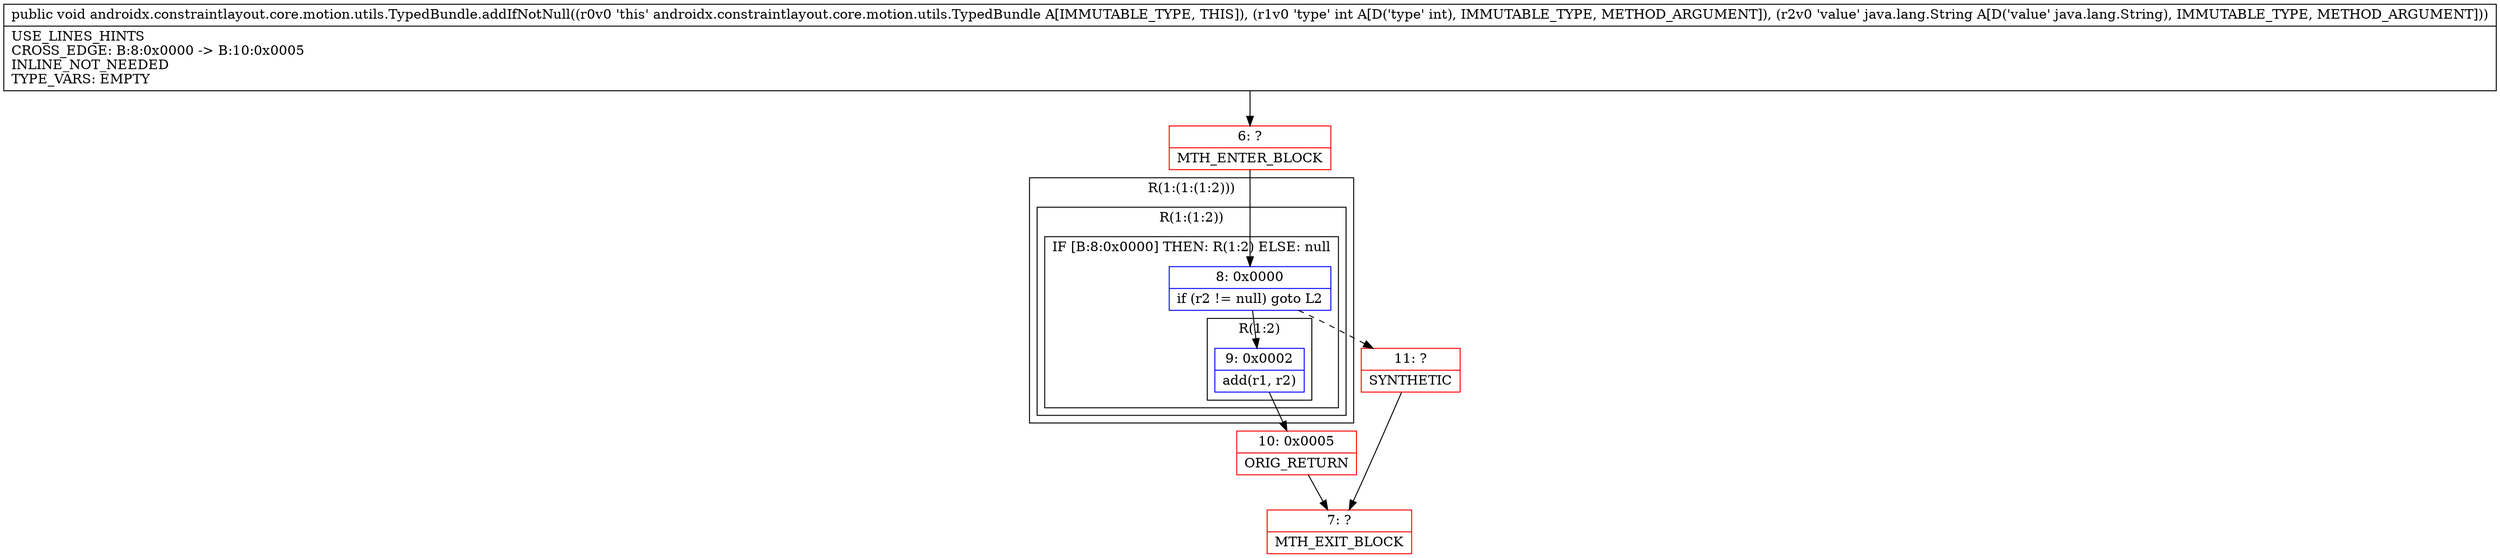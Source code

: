 digraph "CFG forandroidx.constraintlayout.core.motion.utils.TypedBundle.addIfNotNull(ILjava\/lang\/String;)V" {
subgraph cluster_Region_1603727010 {
label = "R(1:(1:(1:2)))";
node [shape=record,color=blue];
subgraph cluster_Region_1966910783 {
label = "R(1:(1:2))";
node [shape=record,color=blue];
subgraph cluster_IfRegion_337099122 {
label = "IF [B:8:0x0000] THEN: R(1:2) ELSE: null";
node [shape=record,color=blue];
Node_8 [shape=record,label="{8\:\ 0x0000|if (r2 != null) goto L2\l}"];
subgraph cluster_Region_281432055 {
label = "R(1:2)";
node [shape=record,color=blue];
Node_9 [shape=record,label="{9\:\ 0x0002|add(r1, r2)\l}"];
}
}
}
}
Node_6 [shape=record,color=red,label="{6\:\ ?|MTH_ENTER_BLOCK\l}"];
Node_10 [shape=record,color=red,label="{10\:\ 0x0005|ORIG_RETURN\l}"];
Node_7 [shape=record,color=red,label="{7\:\ ?|MTH_EXIT_BLOCK\l}"];
Node_11 [shape=record,color=red,label="{11\:\ ?|SYNTHETIC\l}"];
MethodNode[shape=record,label="{public void androidx.constraintlayout.core.motion.utils.TypedBundle.addIfNotNull((r0v0 'this' androidx.constraintlayout.core.motion.utils.TypedBundle A[IMMUTABLE_TYPE, THIS]), (r1v0 'type' int A[D('type' int), IMMUTABLE_TYPE, METHOD_ARGUMENT]), (r2v0 'value' java.lang.String A[D('value' java.lang.String), IMMUTABLE_TYPE, METHOD_ARGUMENT]))  | USE_LINES_HINTS\lCROSS_EDGE: B:8:0x0000 \-\> B:10:0x0005\lINLINE_NOT_NEEDED\lTYPE_VARS: EMPTY\l}"];
MethodNode -> Node_6;Node_8 -> Node_9;
Node_8 -> Node_11[style=dashed];
Node_9 -> Node_10;
Node_6 -> Node_8;
Node_10 -> Node_7;
Node_11 -> Node_7;
}

